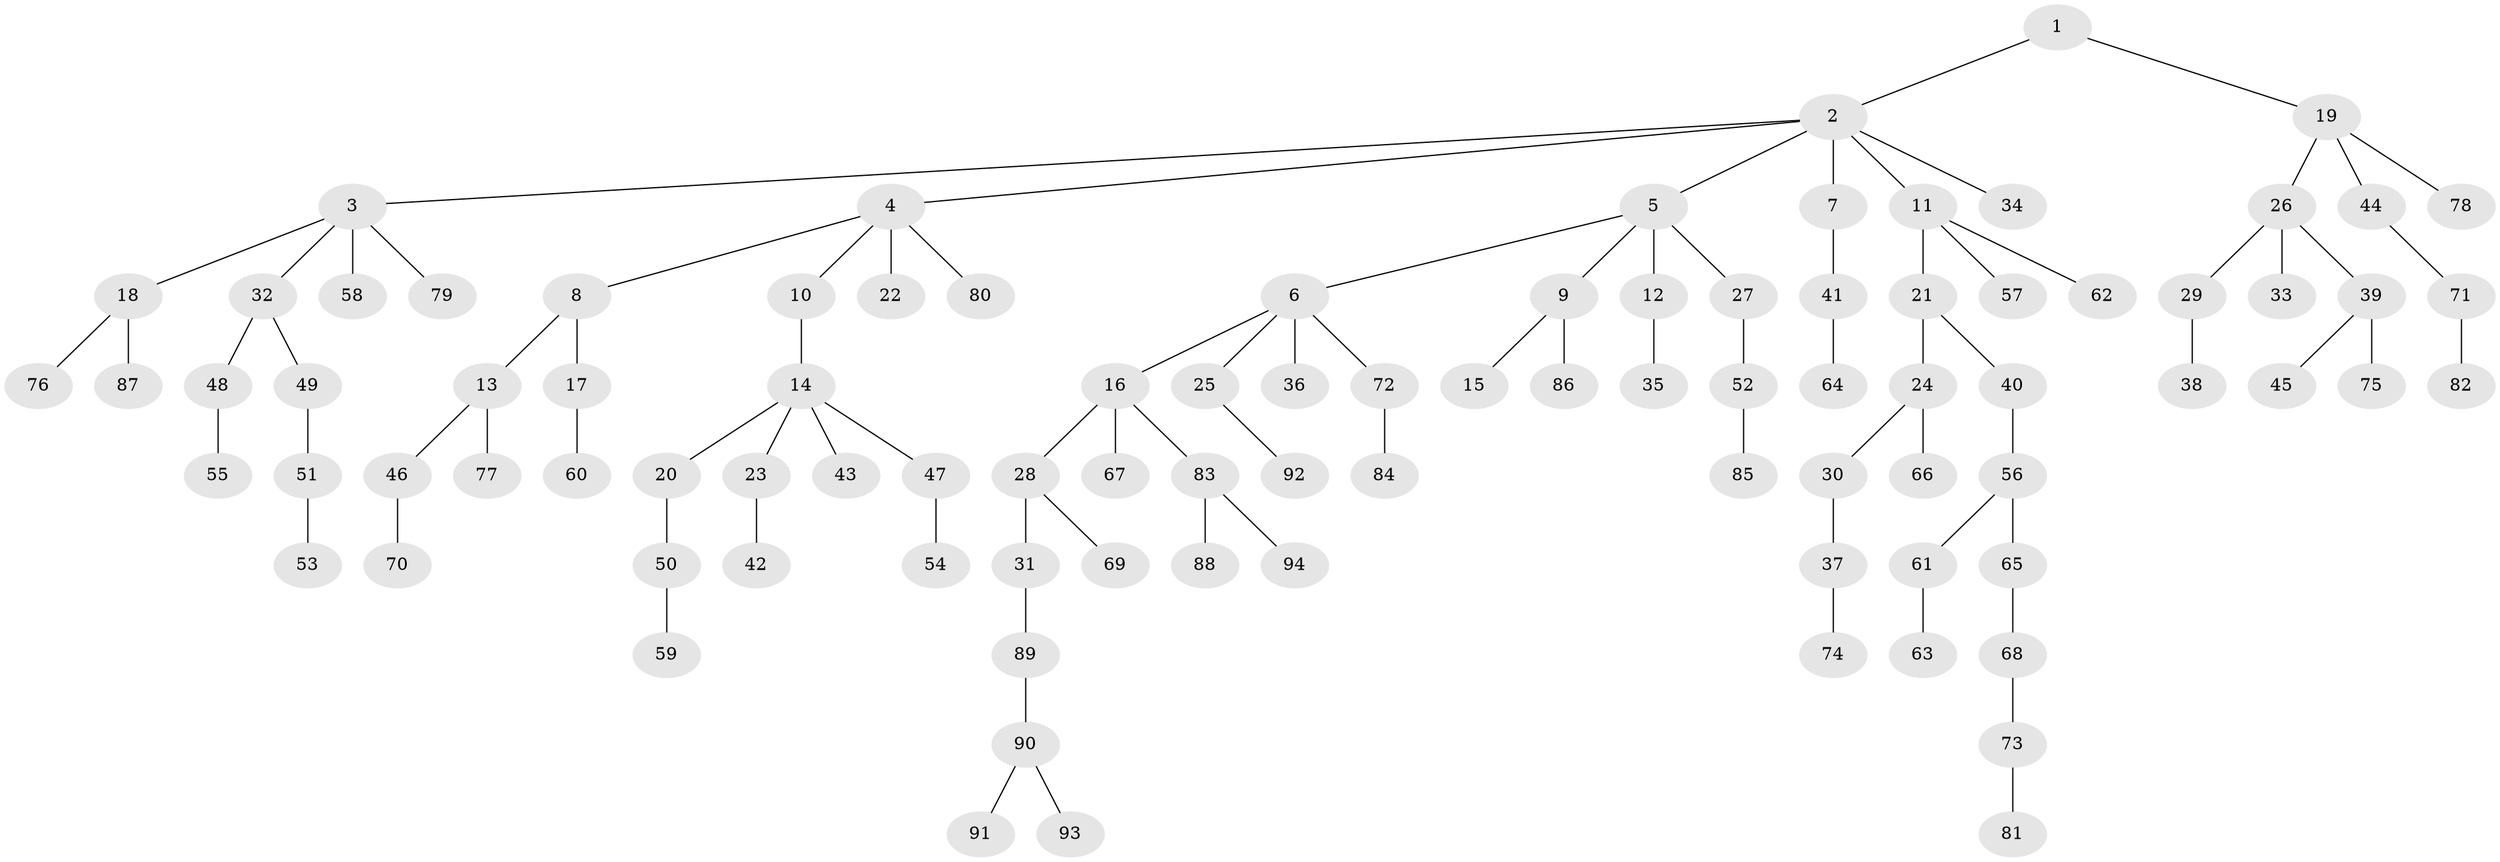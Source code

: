 // coarse degree distribution, {7: 0.015625, 4: 0.0625, 5: 0.0625, 6: 0.015625, 2: 0.203125, 3: 0.078125, 1: 0.5625}
// Generated by graph-tools (version 1.1) at 2025/52/02/27/25 19:52:12]
// undirected, 94 vertices, 93 edges
graph export_dot {
graph [start="1"]
  node [color=gray90,style=filled];
  1;
  2;
  3;
  4;
  5;
  6;
  7;
  8;
  9;
  10;
  11;
  12;
  13;
  14;
  15;
  16;
  17;
  18;
  19;
  20;
  21;
  22;
  23;
  24;
  25;
  26;
  27;
  28;
  29;
  30;
  31;
  32;
  33;
  34;
  35;
  36;
  37;
  38;
  39;
  40;
  41;
  42;
  43;
  44;
  45;
  46;
  47;
  48;
  49;
  50;
  51;
  52;
  53;
  54;
  55;
  56;
  57;
  58;
  59;
  60;
  61;
  62;
  63;
  64;
  65;
  66;
  67;
  68;
  69;
  70;
  71;
  72;
  73;
  74;
  75;
  76;
  77;
  78;
  79;
  80;
  81;
  82;
  83;
  84;
  85;
  86;
  87;
  88;
  89;
  90;
  91;
  92;
  93;
  94;
  1 -- 2;
  1 -- 19;
  2 -- 3;
  2 -- 4;
  2 -- 5;
  2 -- 7;
  2 -- 11;
  2 -- 34;
  3 -- 18;
  3 -- 32;
  3 -- 58;
  3 -- 79;
  4 -- 8;
  4 -- 10;
  4 -- 22;
  4 -- 80;
  5 -- 6;
  5 -- 9;
  5 -- 12;
  5 -- 27;
  6 -- 16;
  6 -- 25;
  6 -- 36;
  6 -- 72;
  7 -- 41;
  8 -- 13;
  8 -- 17;
  9 -- 15;
  9 -- 86;
  10 -- 14;
  11 -- 21;
  11 -- 57;
  11 -- 62;
  12 -- 35;
  13 -- 46;
  13 -- 77;
  14 -- 20;
  14 -- 23;
  14 -- 43;
  14 -- 47;
  16 -- 28;
  16 -- 67;
  16 -- 83;
  17 -- 60;
  18 -- 76;
  18 -- 87;
  19 -- 26;
  19 -- 44;
  19 -- 78;
  20 -- 50;
  21 -- 24;
  21 -- 40;
  23 -- 42;
  24 -- 30;
  24 -- 66;
  25 -- 92;
  26 -- 29;
  26 -- 33;
  26 -- 39;
  27 -- 52;
  28 -- 31;
  28 -- 69;
  29 -- 38;
  30 -- 37;
  31 -- 89;
  32 -- 48;
  32 -- 49;
  37 -- 74;
  39 -- 45;
  39 -- 75;
  40 -- 56;
  41 -- 64;
  44 -- 71;
  46 -- 70;
  47 -- 54;
  48 -- 55;
  49 -- 51;
  50 -- 59;
  51 -- 53;
  52 -- 85;
  56 -- 61;
  56 -- 65;
  61 -- 63;
  65 -- 68;
  68 -- 73;
  71 -- 82;
  72 -- 84;
  73 -- 81;
  83 -- 88;
  83 -- 94;
  89 -- 90;
  90 -- 91;
  90 -- 93;
}
